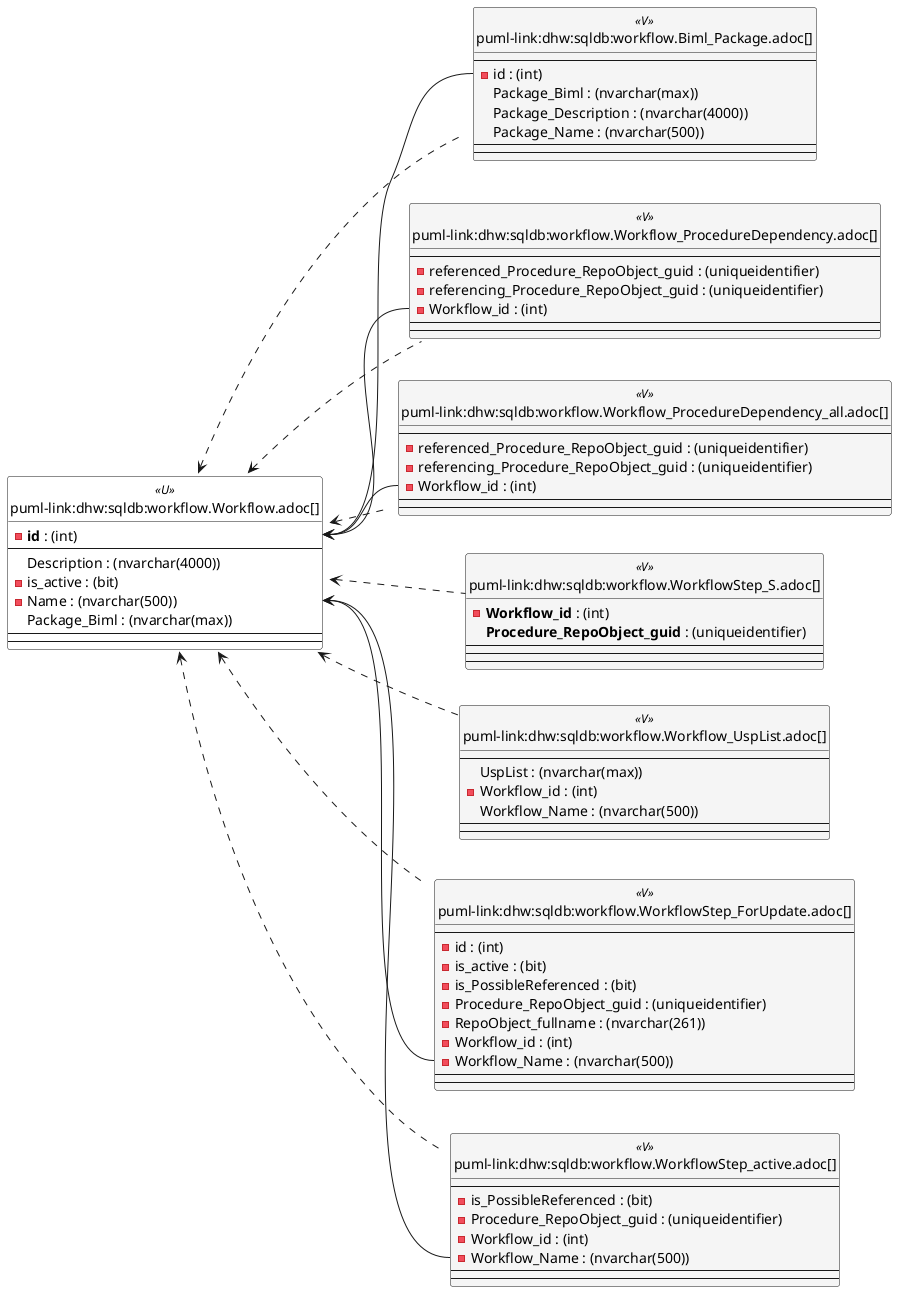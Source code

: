 @startuml
left to right direction
'top to bottom direction
hide circle
'avoide "." issues:
set namespaceSeparator none


skinparam class {
  BackgroundColor White
  BackgroundColor<<FN>> Yellow
  BackgroundColor<<FS>> Yellow
  BackgroundColor<<FT>> LightGray
  BackgroundColor<<IF>> Yellow
  BackgroundColor<<IS>> Yellow
  BackgroundColor<<P>> Aqua
  BackgroundColor<<PC>> Aqua
  BackgroundColor<<SN>> Yellow
  BackgroundColor<<SO>> SlateBlue
  BackgroundColor<<TF>> LightGray
  BackgroundColor<<TR>> Tomato
  BackgroundColor<<U>> White
  BackgroundColor<<V>> WhiteSmoke
  BackgroundColor<<X>> Aqua
  BackgroundColor<<external>> AliceBlue
}


entity "puml-link:dhw:sqldb:workflow.Biml_Package.adoc[]" as workflow.Biml_Package << V >> {
  --
  - id : (int)
  Package_Biml : (nvarchar(max))
  Package_Description : (nvarchar(4000))
  Package_Name : (nvarchar(500))
  --
  --
}

entity "puml-link:dhw:sqldb:workflow.Workflow.adoc[]" as workflow.Workflow << U >> {
  - **id** : (int)
  --
  Description : (nvarchar(4000))
  - is_active : (bit)
  - Name : (nvarchar(500))
  Package_Biml : (nvarchar(max))
  --
  --
}

entity "puml-link:dhw:sqldb:workflow.Workflow_ProcedureDependency.adoc[]" as workflow.Workflow_ProcedureDependency << V >> {
  --
  - referenced_Procedure_RepoObject_guid : (uniqueidentifier)
  - referencing_Procedure_RepoObject_guid : (uniqueidentifier)
  - Workflow_id : (int)
  --
  --
}

entity "puml-link:dhw:sqldb:workflow.Workflow_ProcedureDependency_all.adoc[]" as workflow.Workflow_ProcedureDependency_all << V >> {
  --
  - referenced_Procedure_RepoObject_guid : (uniqueidentifier)
  - referencing_Procedure_RepoObject_guid : (uniqueidentifier)
  - Workflow_id : (int)
  --
  --
}

entity "puml-link:dhw:sqldb:workflow.Workflow_UspList.adoc[]" as workflow.Workflow_UspList << V >> {
  --
  UspList : (nvarchar(max))
  - Workflow_id : (int)
  Workflow_Name : (nvarchar(500))
  --
  --
}

entity "puml-link:dhw:sqldb:workflow.WorkflowStep_active.adoc[]" as workflow.WorkflowStep_active << V >> {
  --
  - is_PossibleReferenced : (bit)
  - Procedure_RepoObject_guid : (uniqueidentifier)
  - Workflow_id : (int)
  - Workflow_Name : (nvarchar(500))
  --
  --
}

entity "puml-link:dhw:sqldb:workflow.WorkflowStep_ForUpdate.adoc[]" as workflow.WorkflowStep_ForUpdate << V >> {
  --
  - id : (int)
  - is_active : (bit)
  - is_PossibleReferenced : (bit)
  - Procedure_RepoObject_guid : (uniqueidentifier)
  - RepoObject_fullname : (nvarchar(261))
  - Workflow_id : (int)
  - Workflow_Name : (nvarchar(500))
  --
  --
}

entity "puml-link:dhw:sqldb:workflow.WorkflowStep_S.adoc[]" as workflow.WorkflowStep_S << V >> {
  - **Workflow_id** : (int)
  **Procedure_RepoObject_guid** : (uniqueidentifier)
  --
  --
  --
}

workflow.Workflow <.. workflow.WorkflowStep_active
workflow.Workflow <.. workflow.WorkflowStep_S
workflow.Workflow <.. workflow.Workflow_ProcedureDependency_all
workflow.Workflow <.. workflow.WorkflowStep_ForUpdate
workflow.Workflow <.. workflow.Biml_Package
workflow.Workflow <.. workflow.Workflow_ProcedureDependency
workflow.Workflow <.. workflow.Workflow_UspList
"workflow.Workflow::id" <-- "workflow.Workflow_ProcedureDependency::Workflow_id"
"workflow.Workflow::id" <-- "workflow.Biml_Package::id"
"workflow.Workflow::id" <-- "workflow.Workflow_ProcedureDependency_all::Workflow_id"
"workflow.Workflow::Name" <-- "workflow.WorkflowStep_active::Workflow_Name"
"workflow.Workflow::Name" <-- "workflow.WorkflowStep_ForUpdate::Workflow_Name"
@enduml

